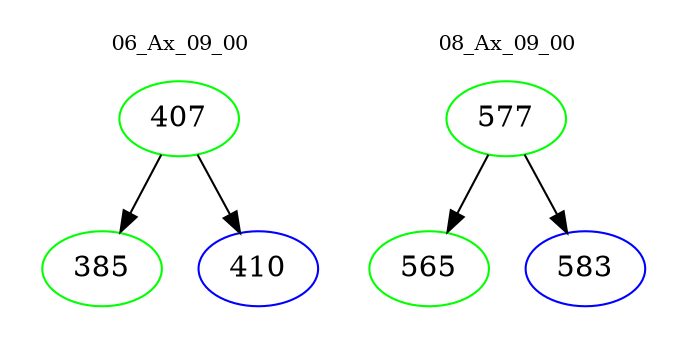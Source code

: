 digraph{
subgraph cluster_0 {
color = white
label = "06_Ax_09_00";
fontsize=10;
T0_407 [label="407", color="green"]
T0_407 -> T0_385 [color="black"]
T0_385 [label="385", color="green"]
T0_407 -> T0_410 [color="black"]
T0_410 [label="410", color="blue"]
}
subgraph cluster_1 {
color = white
label = "08_Ax_09_00";
fontsize=10;
T1_577 [label="577", color="green"]
T1_577 -> T1_565 [color="black"]
T1_565 [label="565", color="green"]
T1_577 -> T1_583 [color="black"]
T1_583 [label="583", color="blue"]
}
}

